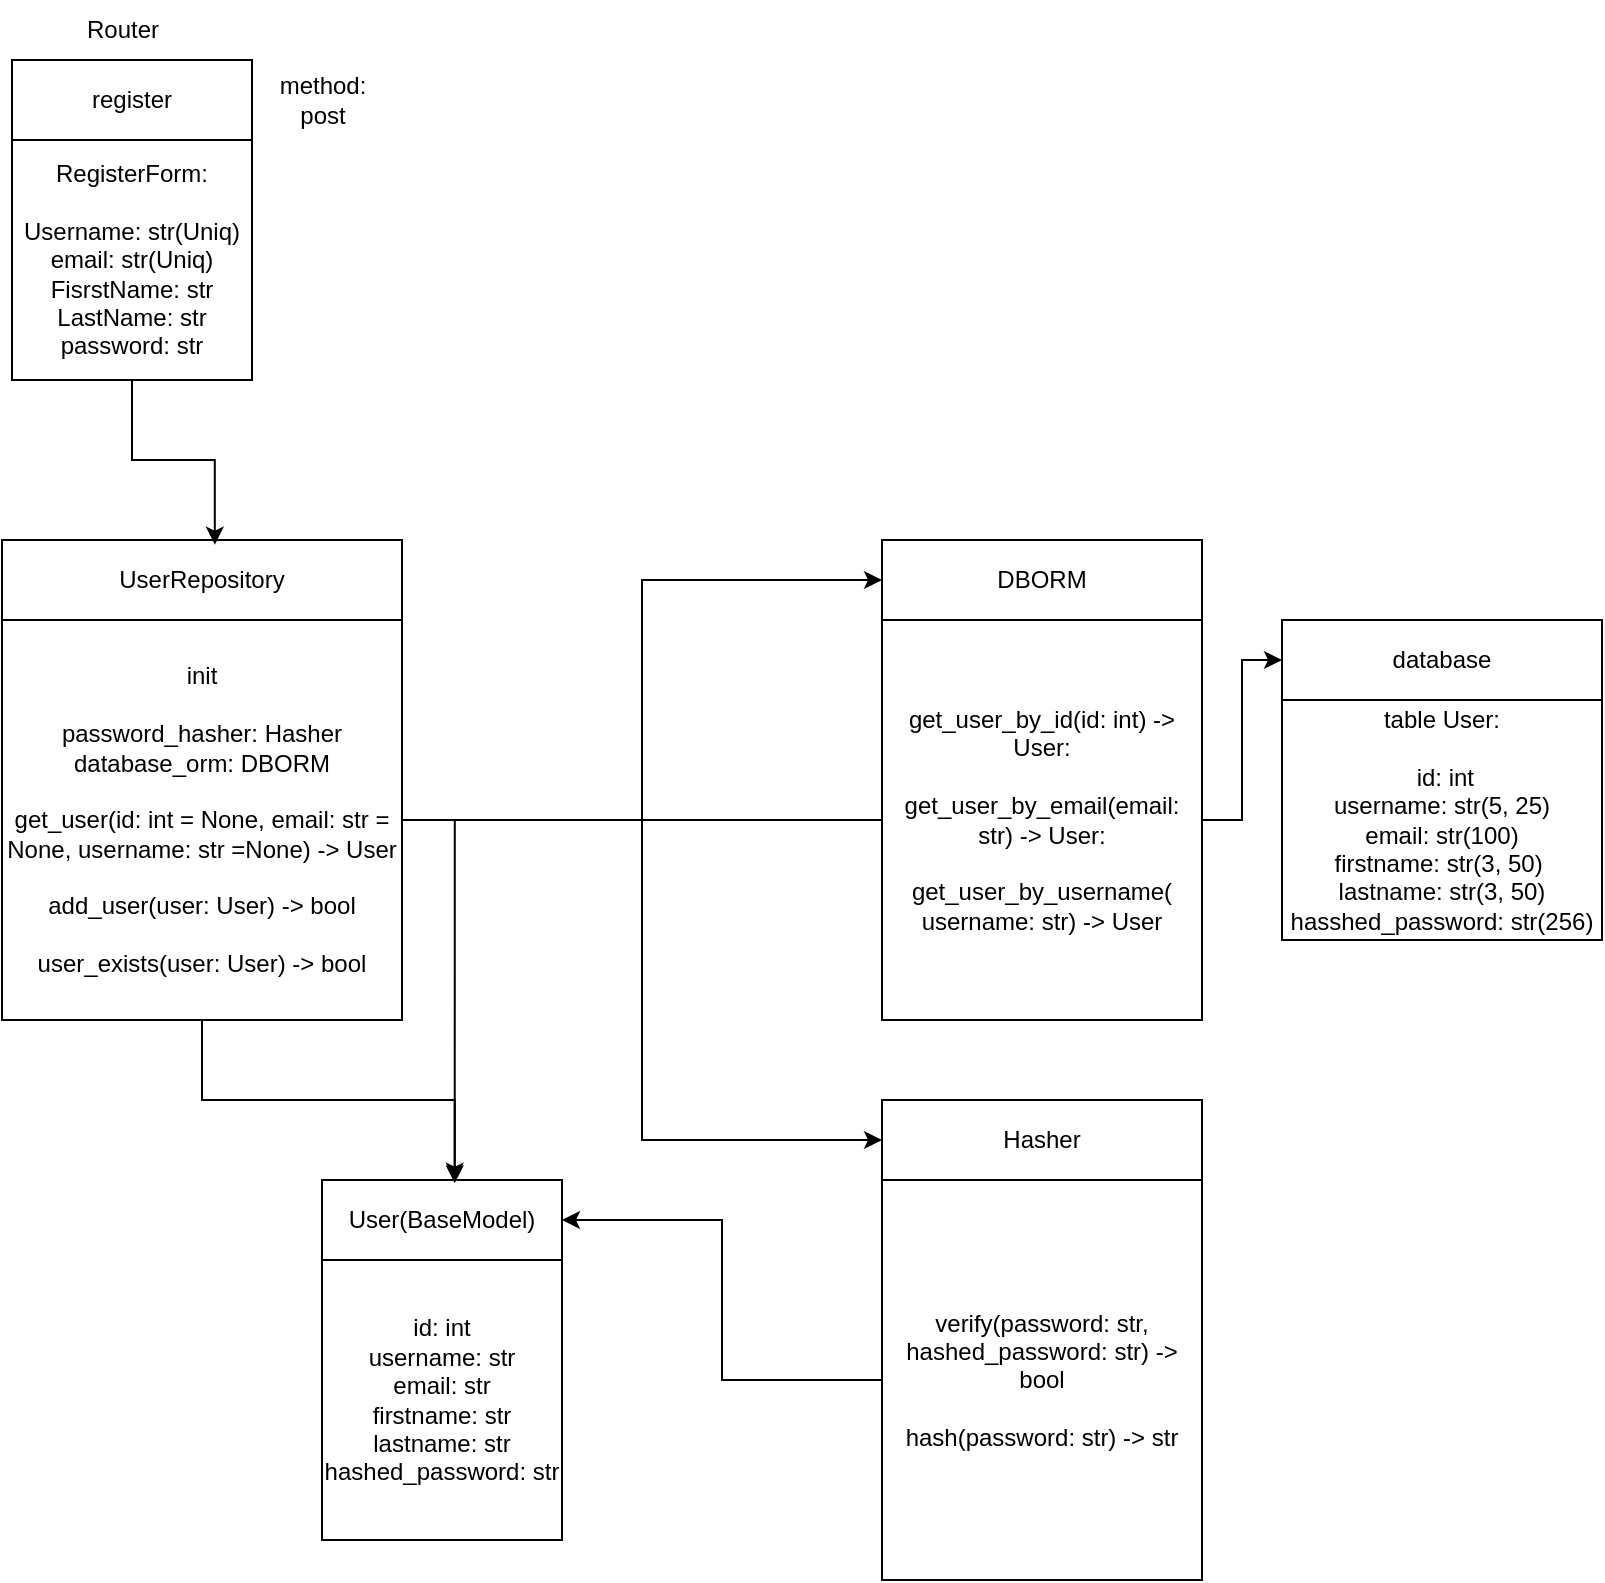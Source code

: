 <mxfile version="27.0.9">
  <diagram name="Страница — 1" id="OFDjUX3AVyJFDiMz0R5F">
    <mxGraphModel dx="951" dy="561" grid="1" gridSize="10" guides="1" tooltips="1" connect="1" arrows="1" fold="1" page="1" pageScale="1" pageWidth="827" pageHeight="1169" math="0" shadow="0">
      <root>
        <mxCell id="0" />
        <mxCell id="1" parent="0" />
        <mxCell id="hnaCo6frSIVfy84Tddpp-1" value="register" style="rounded=0;whiteSpace=wrap;html=1;" vertex="1" parent="1">
          <mxGeometry x="45" y="40" width="120" height="40" as="geometry" />
        </mxCell>
        <mxCell id="hnaCo6frSIVfy84Tddpp-2" value="method:&lt;div&gt;pos&lt;span style=&quot;background-color: transparent; color: light-dark(rgb(0, 0, 0), rgb(255, 255, 255));&quot;&gt;t&lt;/span&gt;&lt;/div&gt;" style="text;html=1;align=center;verticalAlign=middle;resizable=0;points=[];autosize=1;strokeColor=none;fillColor=none;" vertex="1" parent="1">
          <mxGeometry x="165" y="40" width="70" height="40" as="geometry" />
        </mxCell>
        <mxCell id="hnaCo6frSIVfy84Tddpp-4" value="Router" style="text;html=1;align=center;verticalAlign=middle;resizable=0;points=[];autosize=1;strokeColor=none;fillColor=none;" vertex="1" parent="1">
          <mxGeometry x="70" y="10" width="60" height="30" as="geometry" />
        </mxCell>
        <mxCell id="hnaCo6frSIVfy84Tddpp-5" value="database" style="whiteSpace=wrap;html=1;" vertex="1" parent="1">
          <mxGeometry x="680" y="320" width="160" height="40" as="geometry" />
        </mxCell>
        <mxCell id="hnaCo6frSIVfy84Tddpp-8" value="Hasher" style="whiteSpace=wrap;html=1;" vertex="1" parent="1">
          <mxGeometry x="480" y="560" width="160" height="40" as="geometry" />
        </mxCell>
        <mxCell id="hnaCo6frSIVfy84Tddpp-9" value="UserRepository" style="whiteSpace=wrap;html=1;" vertex="1" parent="1">
          <mxGeometry x="40" y="280" width="200" height="40" as="geometry" />
        </mxCell>
        <mxCell id="hnaCo6frSIVfy84Tddpp-25" style="edgeStyle=orthogonalEdgeStyle;rounded=0;orthogonalLoop=1;jettySize=auto;html=1;entryX=0;entryY=0.5;entryDx=0;entryDy=0;" edge="1" parent="1" source="hnaCo6frSIVfy84Tddpp-10" target="hnaCo6frSIVfy84Tddpp-8">
          <mxGeometry relative="1" as="geometry" />
        </mxCell>
        <mxCell id="hnaCo6frSIVfy84Tddpp-26" style="edgeStyle=orthogonalEdgeStyle;rounded=0;orthogonalLoop=1;jettySize=auto;html=1;" edge="1" parent="1" source="hnaCo6frSIVfy84Tddpp-10" target="hnaCo6frSIVfy84Tddpp-16">
          <mxGeometry relative="1" as="geometry" />
        </mxCell>
        <mxCell id="hnaCo6frSIVfy84Tddpp-10" value="&lt;div&gt;init&lt;/div&gt;&lt;div&gt;&lt;br&gt;&lt;/div&gt;password_hasher: Hasher&lt;div&gt;database_orm: DBORM&lt;/div&gt;&lt;div&gt;&lt;br&gt;&lt;/div&gt;&lt;div&gt;get_user(id: int = None, email: str = None, username: str =None) -&amp;gt; User&lt;/div&gt;&lt;div&gt;&lt;br&gt;&lt;/div&gt;&lt;div&gt;add_user(user: User) -&amp;gt; bool&lt;/div&gt;&lt;div&gt;&lt;br&gt;&lt;/div&gt;&lt;div&gt;user_exists(user: User) -&amp;gt; bool&lt;/div&gt;" style="whiteSpace=wrap;html=1;" vertex="1" parent="1">
          <mxGeometry x="40" y="320" width="200" height="200" as="geometry" />
        </mxCell>
        <mxCell id="hnaCo6frSIVfy84Tddpp-13" value="RegisterForm:&lt;div&gt;&lt;br&gt;&lt;div&gt;Username: str(Uniq)&lt;/div&gt;&lt;div&gt;email: str(Uniq)&lt;/div&gt;&lt;div&gt;FisrstName: str&lt;/div&gt;&lt;div&gt;LastName: str&lt;/div&gt;&lt;div&gt;password: str&lt;/div&gt;&lt;/div&gt;" style="rounded=0;whiteSpace=wrap;html=1;" vertex="1" parent="1">
          <mxGeometry x="45" y="80" width="120" height="120" as="geometry" />
        </mxCell>
        <mxCell id="hnaCo6frSIVfy84Tddpp-14" value="table User:&lt;div&gt;&lt;br&gt;&lt;div&gt;&amp;nbsp;id: int&lt;br&gt;&lt;div&gt;username: str(5, 25)&lt;/div&gt;&lt;div&gt;email: str(100)&lt;/div&gt;&lt;div&gt;firstname: str(3, 50)&lt;span style=&quot;background-color: transparent; color: light-dark(rgb(0, 0, 0), rgb(255, 255, 255));&quot;&gt;&amp;nbsp;&lt;/span&gt;&lt;/div&gt;&lt;div&gt;&lt;span style=&quot;background-color: transparent; color: light-dark(rgb(0, 0, 0), rgb(255, 255, 255));&quot;&gt;lastname: str(3, 50)&lt;/span&gt;&lt;/div&gt;&lt;div&gt;hasshed_password: str(256)&lt;/div&gt;&lt;/div&gt;&lt;/div&gt;" style="rounded=0;whiteSpace=wrap;html=1;" vertex="1" parent="1">
          <mxGeometry x="680" y="360" width="160" height="120" as="geometry" />
        </mxCell>
        <mxCell id="hnaCo6frSIVfy84Tddpp-16" value="DBORM" style="whiteSpace=wrap;html=1;" vertex="1" parent="1">
          <mxGeometry x="480" y="280" width="160" height="40" as="geometry" />
        </mxCell>
        <mxCell id="hnaCo6frSIVfy84Tddpp-17" value="User(BaseModel)" style="rounded=0;whiteSpace=wrap;html=1;" vertex="1" parent="1">
          <mxGeometry x="200" y="600" width="120" height="40" as="geometry" />
        </mxCell>
        <mxCell id="hnaCo6frSIVfy84Tddpp-18" value="id: int&lt;div&gt;username: str&lt;/div&gt;&lt;div&gt;email: str&lt;/div&gt;&lt;div&gt;firstname: str&lt;/div&gt;&lt;div&gt;lastname: str&lt;/div&gt;&lt;div&gt;hashed_password: str&lt;/div&gt;" style="rounded=0;whiteSpace=wrap;html=1;" vertex="1" parent="1">
          <mxGeometry x="200" y="640" width="120" height="140" as="geometry" />
        </mxCell>
        <mxCell id="hnaCo6frSIVfy84Tddpp-30" style="edgeStyle=orthogonalEdgeStyle;rounded=0;orthogonalLoop=1;jettySize=auto;html=1;entryX=1;entryY=0.5;entryDx=0;entryDy=0;" edge="1" parent="1" source="hnaCo6frSIVfy84Tddpp-19" target="hnaCo6frSIVfy84Tddpp-17">
          <mxGeometry relative="1" as="geometry" />
        </mxCell>
        <mxCell id="hnaCo6frSIVfy84Tddpp-19" value="verify(password: str, hashed_password: str) -&amp;gt; bool&lt;div&gt;&lt;br&gt;&lt;/div&gt;&lt;div&gt;hash(password: str) -&amp;gt; str&lt;/div&gt;" style="rounded=0;whiteSpace=wrap;html=1;" vertex="1" parent="1">
          <mxGeometry x="480" y="600" width="160" height="200" as="geometry" />
        </mxCell>
        <mxCell id="hnaCo6frSIVfy84Tddpp-36" style="edgeStyle=orthogonalEdgeStyle;rounded=0;orthogonalLoop=1;jettySize=auto;html=1;entryX=0;entryY=0.5;entryDx=0;entryDy=0;" edge="1" parent="1" source="hnaCo6frSIVfy84Tddpp-20" target="hnaCo6frSIVfy84Tddpp-5">
          <mxGeometry relative="1" as="geometry" />
        </mxCell>
        <mxCell id="hnaCo6frSIVfy84Tddpp-20" value="get_user_by_id(id: int) -&amp;gt; User:&lt;div&gt;&lt;br&gt;&lt;/div&gt;&lt;div&gt;get_user_by_email(email: str) -&amp;gt; User:&lt;/div&gt;&lt;div&gt;&lt;br&gt;&lt;/div&gt;&lt;div&gt;get_user_by_username(&lt;/div&gt;&lt;div&gt;username: str) -&amp;gt; User&lt;/div&gt;" style="rounded=0;whiteSpace=wrap;html=1;" vertex="1" parent="1">
          <mxGeometry x="480" y="320" width="160" height="200" as="geometry" />
        </mxCell>
        <mxCell id="hnaCo6frSIVfy84Tddpp-21" style="edgeStyle=orthogonalEdgeStyle;rounded=0;orthogonalLoop=1;jettySize=auto;html=1;entryX=0.532;entryY=0.058;entryDx=0;entryDy=0;entryPerimeter=0;" edge="1" parent="1" source="hnaCo6frSIVfy84Tddpp-13" target="hnaCo6frSIVfy84Tddpp-9">
          <mxGeometry relative="1" as="geometry" />
        </mxCell>
        <mxCell id="hnaCo6frSIVfy84Tddpp-27" style="edgeStyle=orthogonalEdgeStyle;rounded=0;orthogonalLoop=1;jettySize=auto;html=1;entryX=0.553;entryY=0.008;entryDx=0;entryDy=0;entryPerimeter=0;" edge="1" parent="1" source="hnaCo6frSIVfy84Tddpp-20" target="hnaCo6frSIVfy84Tddpp-17">
          <mxGeometry relative="1" as="geometry" />
        </mxCell>
        <mxCell id="hnaCo6frSIVfy84Tddpp-29" style="edgeStyle=orthogonalEdgeStyle;rounded=0;orthogonalLoop=1;jettySize=auto;html=1;entryX=0.553;entryY=0.042;entryDx=0;entryDy=0;entryPerimeter=0;" edge="1" parent="1" source="hnaCo6frSIVfy84Tddpp-10" target="hnaCo6frSIVfy84Tddpp-17">
          <mxGeometry relative="1" as="geometry" />
        </mxCell>
      </root>
    </mxGraphModel>
  </diagram>
</mxfile>
